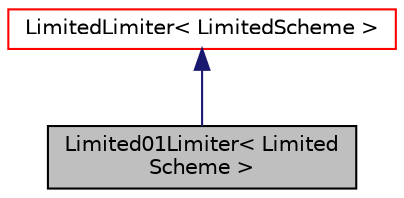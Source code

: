 digraph "Limited01Limiter&lt; LimitedScheme &gt;"
{
  bgcolor="transparent";
  edge [fontname="Helvetica",fontsize="10",labelfontname="Helvetica",labelfontsize="10"];
  node [fontname="Helvetica",fontsize="10",shape=record];
  Node1 [label="Limited01Limiter\< Limited\lScheme \>",height=0.2,width=0.4,color="black", fillcolor="grey75", style="filled", fontcolor="black"];
  Node2 -> Node1 [dir="back",color="midnightblue",fontsize="10",style="solid",fontname="Helvetica"];
  Node2 [label="LimitedLimiter\< LimitedScheme \>",height=0.2,width=0.4,color="red",URL="$a01342.html",tooltip="Foam::LimitedLimiter. "];
}
